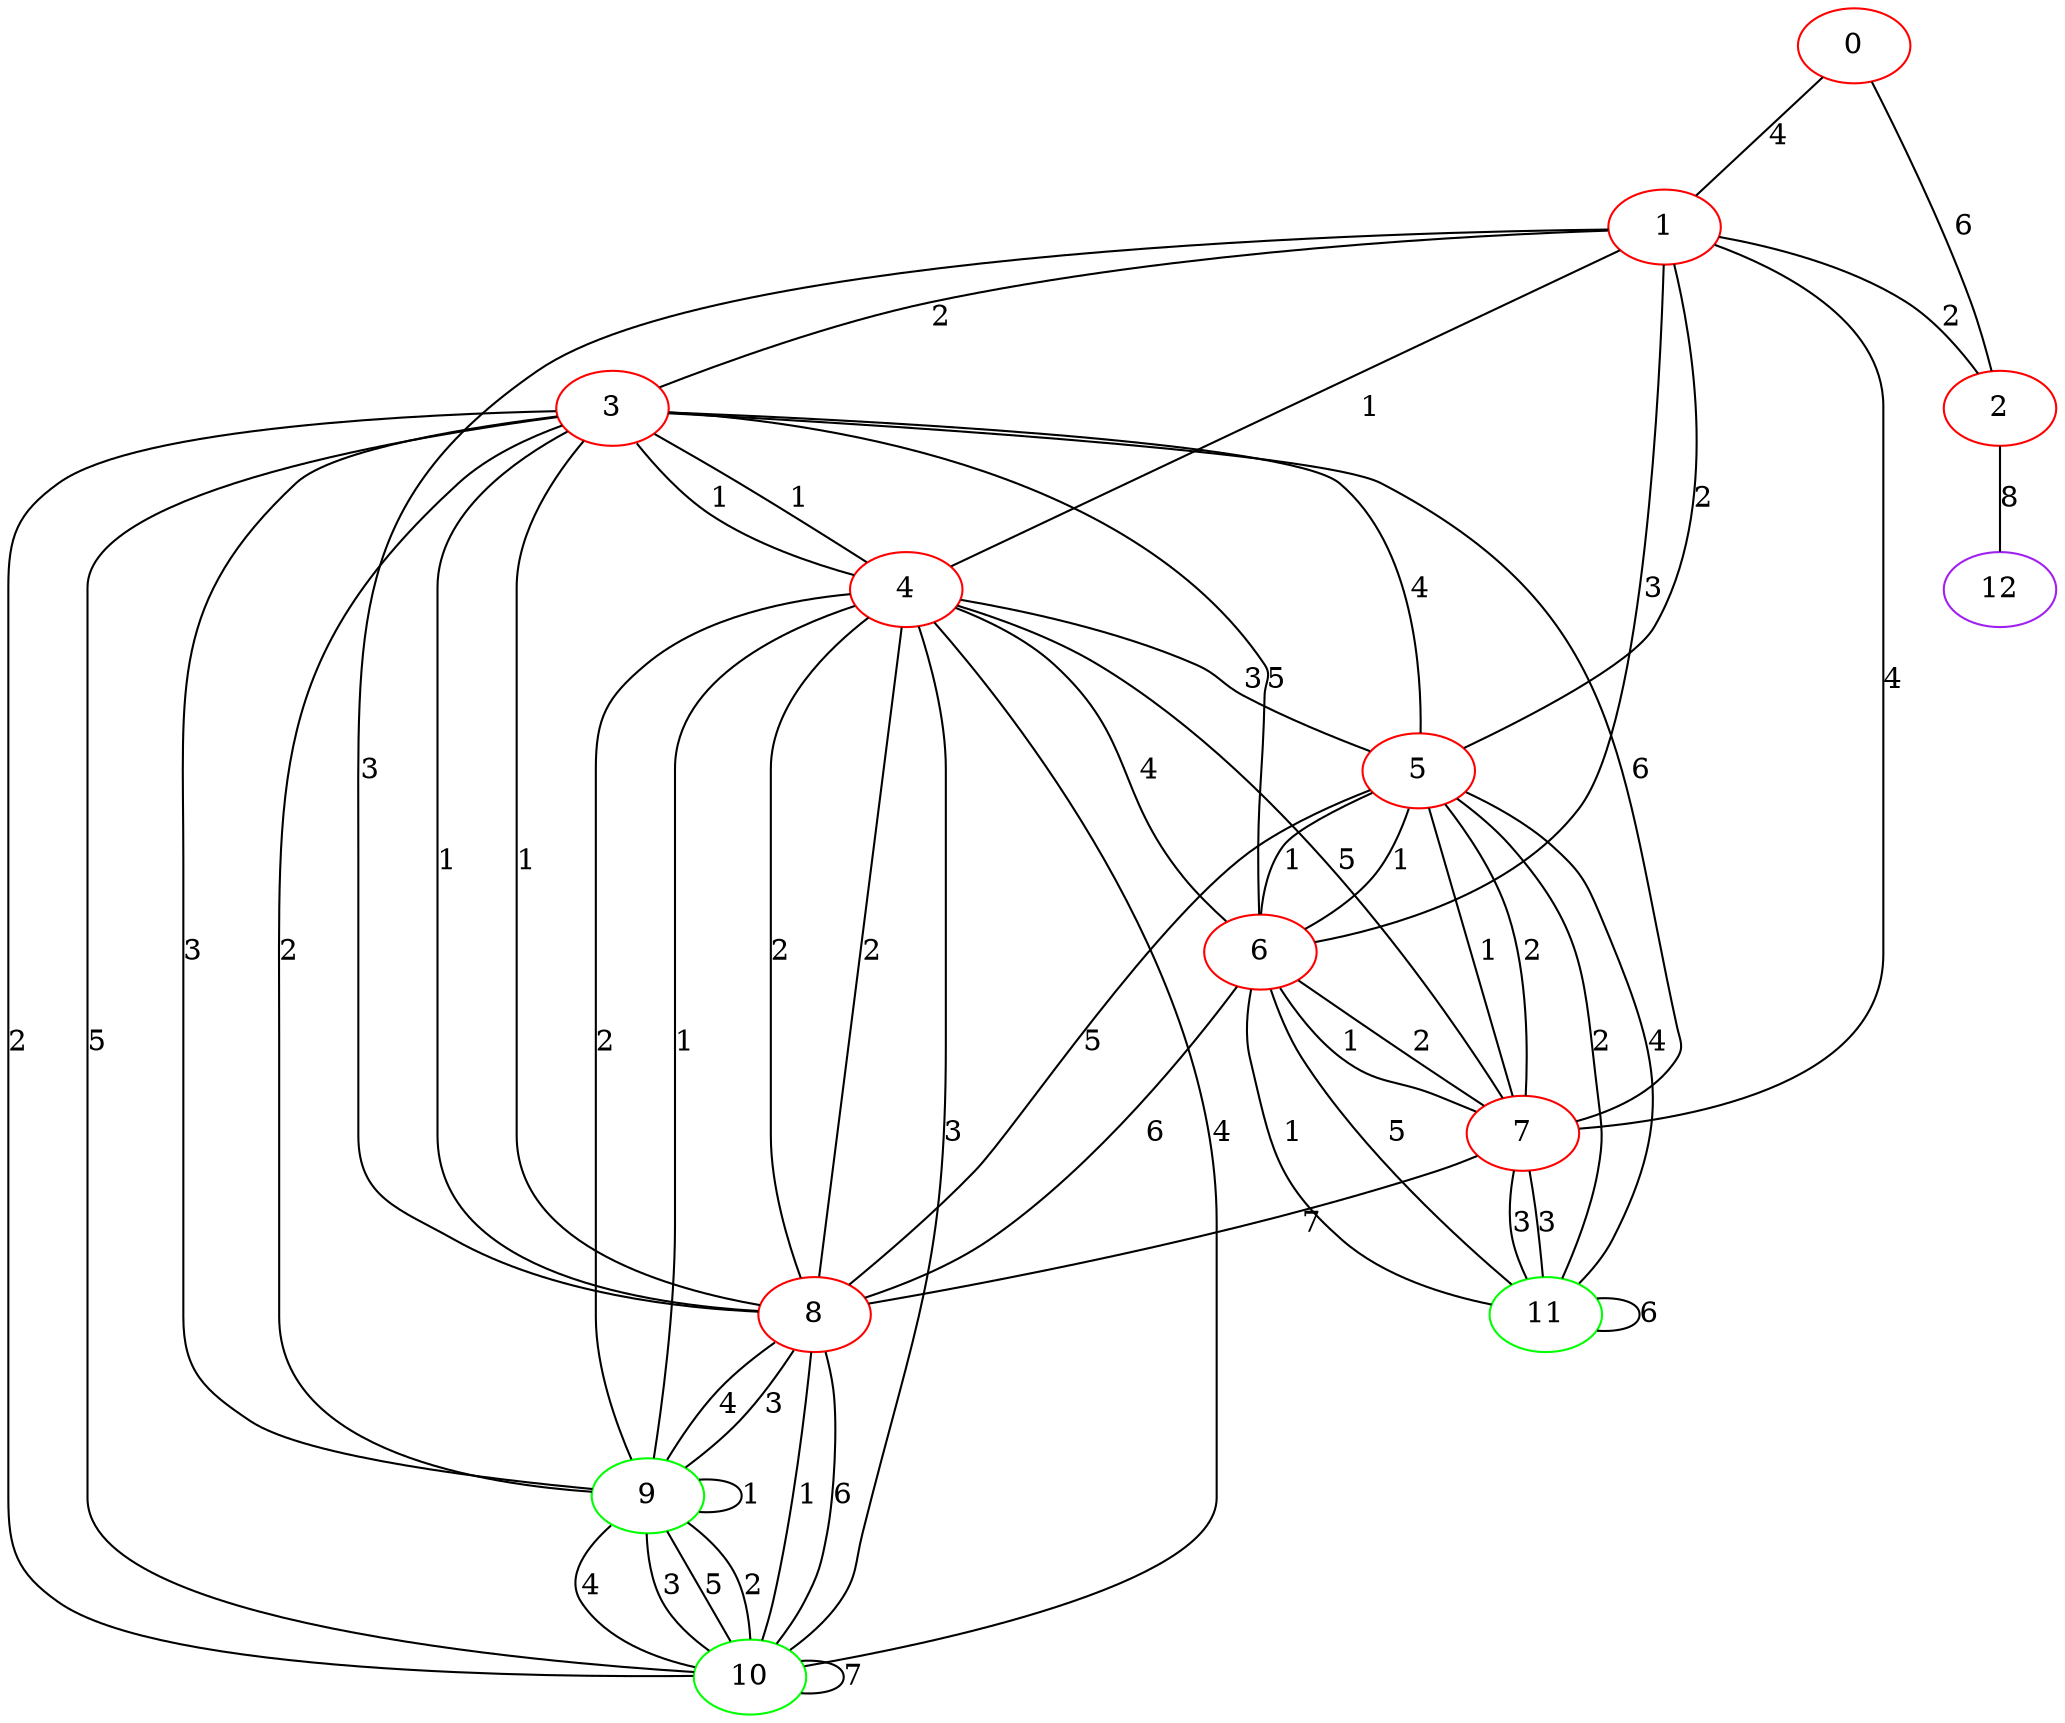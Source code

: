 graph "" {
0 [color=red, weight=1];
1 [color=red, weight=1];
2 [color=red, weight=1];
3 [color=red, weight=1];
4 [color=red, weight=1];
5 [color=red, weight=1];
6 [color=red, weight=1];
7 [color=red, weight=1];
8 [color=red, weight=1];
9 [color=green, weight=2];
10 [color=green, weight=2];
11 [color=green, weight=2];
12 [color=purple, weight=4];
0 -- 1  [key=0, label=4];
0 -- 2  [key=0, label=6];
1 -- 2  [key=0, label=2];
1 -- 3  [key=0, label=2];
1 -- 4  [key=0, label=1];
1 -- 5  [key=0, label=2];
1 -- 6  [key=0, label=3];
1 -- 7  [key=0, label=4];
1 -- 8  [key=0, label=3];
2 -- 12  [key=0, label=8];
3 -- 4  [key=0, label=1];
3 -- 4  [key=1, label=1];
3 -- 5  [key=0, label=4];
3 -- 6  [key=0, label=5];
3 -- 7  [key=0, label=6];
3 -- 8  [key=0, label=1];
3 -- 8  [key=1, label=1];
3 -- 9  [key=0, label=3];
3 -- 9  [key=1, label=2];
3 -- 10  [key=0, label=2];
3 -- 10  [key=1, label=5];
4 -- 5  [key=0, label=3];
4 -- 6  [key=0, label=4];
4 -- 7  [key=0, label=5];
4 -- 8  [key=0, label=2];
4 -- 8  [key=1, label=2];
4 -- 9  [key=0, label=2];
4 -- 9  [key=1, label=1];
4 -- 10  [key=0, label=3];
4 -- 10  [key=1, label=4];
5 -- 6  [key=0, label=1];
5 -- 6  [key=1, label=1];
5 -- 7  [key=0, label=1];
5 -- 7  [key=1, label=2];
5 -- 8  [key=0, label=5];
5 -- 11  [key=0, label=2];
5 -- 11  [key=1, label=4];
6 -- 7  [key=0, label=2];
6 -- 7  [key=1, label=1];
6 -- 8  [key=0, label=6];
6 -- 11  [key=0, label=1];
6 -- 11  [key=1, label=5];
7 -- 8  [key=0, label=7];
7 -- 11  [key=0, label=3];
7 -- 11  [key=1, label=3];
8 -- 9  [key=0, label=4];
8 -- 9  [key=1, label=3];
8 -- 10  [key=0, label=1];
8 -- 10  [key=1, label=6];
9 -- 9  [key=0, label=1];
9 -- 10  [key=0, label=5];
9 -- 10  [key=1, label=2];
9 -- 10  [key=2, label=4];
9 -- 10  [key=3, label=3];
10 -- 10  [key=0, label=7];
11 -- 11  [key=0, label=6];
}

